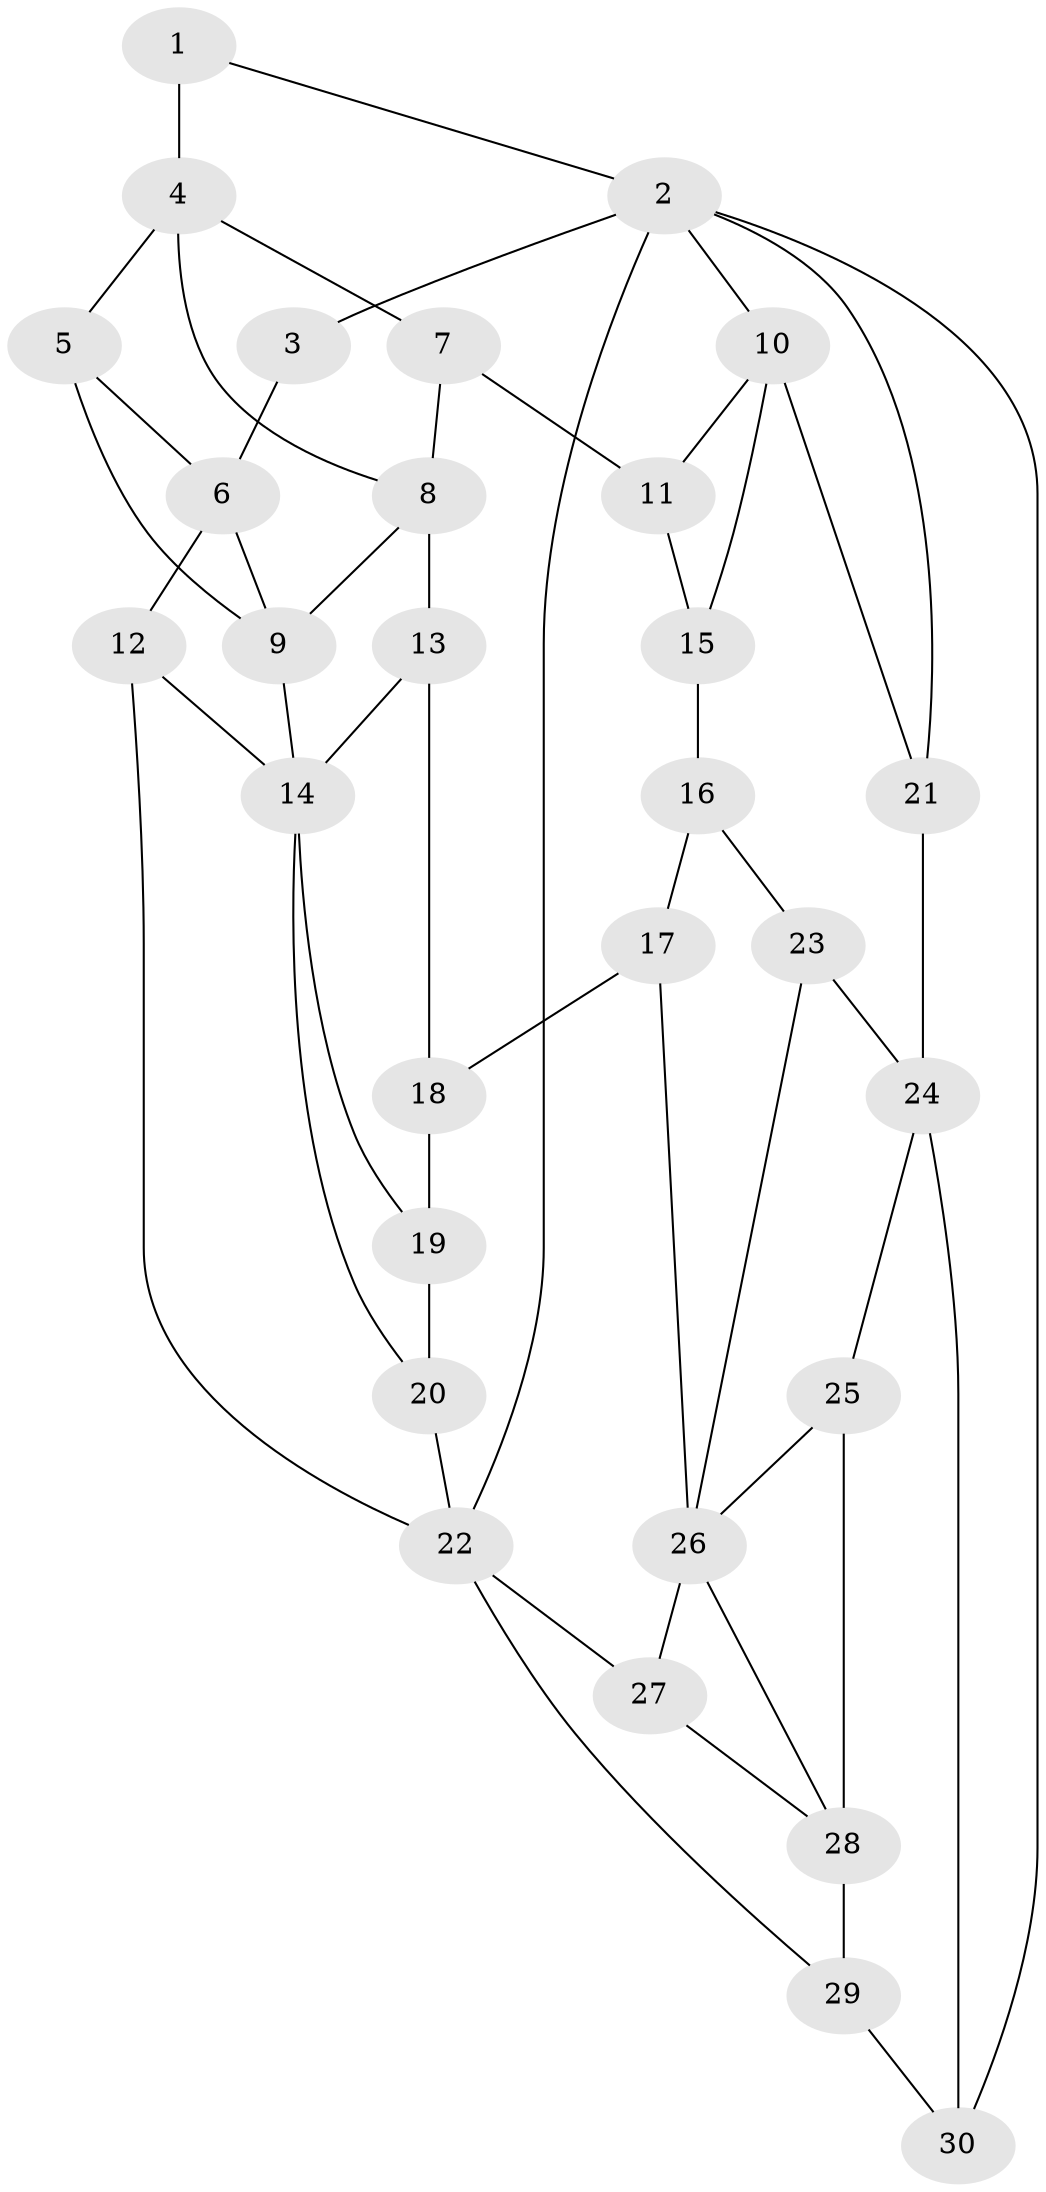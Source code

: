 // original degree distribution, {3: 0.020833333333333332, 5: 0.5208333333333334, 6: 0.21875, 4: 0.23958333333333334}
// Generated by graph-tools (version 1.1) at 2025/54/03/04/25 22:54:34]
// undirected, 30 vertices, 52 edges
graph export_dot {
  node [color=gray90,style=filled];
  1;
  2;
  3;
  4;
  5;
  6;
  7;
  8;
  9;
  10;
  11;
  12;
  13;
  14;
  15;
  16;
  17;
  18;
  19;
  20;
  21;
  22;
  23;
  24;
  25;
  26;
  27;
  28;
  29;
  30;
  1 -- 2 [weight=1.0];
  1 -- 4 [weight=2.0];
  2 -- 3 [weight=2.0];
  2 -- 10 [weight=1.0];
  2 -- 21 [weight=1.0];
  2 -- 22 [weight=1.0];
  2 -- 30 [weight=2.0];
  3 -- 6 [weight=2.0];
  4 -- 5 [weight=2.0];
  4 -- 7 [weight=1.0];
  4 -- 8 [weight=1.0];
  5 -- 6 [weight=1.0];
  5 -- 9 [weight=1.0];
  6 -- 9 [weight=1.0];
  6 -- 12 [weight=2.0];
  7 -- 8 [weight=2.0];
  7 -- 11 [weight=1.0];
  8 -- 9 [weight=1.0];
  8 -- 13 [weight=2.0];
  9 -- 14 [weight=1.0];
  10 -- 11 [weight=1.0];
  10 -- 15 [weight=1.0];
  10 -- 21 [weight=2.0];
  11 -- 15 [weight=1.0];
  12 -- 14 [weight=1.0];
  12 -- 22 [weight=1.0];
  13 -- 14 [weight=2.0];
  13 -- 18 [weight=2.0];
  14 -- 19 [weight=1.0];
  14 -- 20 [weight=1.0];
  15 -- 16 [weight=2.0];
  16 -- 17 [weight=2.0];
  16 -- 23 [weight=2.0];
  17 -- 18 [weight=2.0];
  17 -- 26 [weight=1.0];
  18 -- 19 [weight=1.0];
  19 -- 20 [weight=1.0];
  20 -- 22 [weight=2.0];
  21 -- 24 [weight=3.0];
  22 -- 27 [weight=1.0];
  22 -- 29 [weight=1.0];
  23 -- 24 [weight=1.0];
  23 -- 26 [weight=1.0];
  24 -- 25 [weight=1.0];
  24 -- 30 [weight=1.0];
  25 -- 26 [weight=1.0];
  25 -- 28 [weight=2.0];
  26 -- 27 [weight=2.0];
  26 -- 28 [weight=1.0];
  27 -- 28 [weight=1.0];
  28 -- 29 [weight=2.0];
  29 -- 30 [weight=2.0];
}
